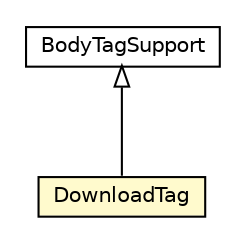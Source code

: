 #!/usr/local/bin/dot
#
# Class diagram 
# Generated by UMLGraph version R5_6-24-gf6e263 (http://www.umlgraph.org/)
#

digraph G {
	edge [fontname="Helvetica",fontsize=10,labelfontname="Helvetica",labelfontsize=10];
	node [fontname="Helvetica",fontsize=10,shape=plaintext];
	nodesep=0.25;
	ranksep=0.5;
	// nl.b3p.web.jsp.DownloadTag
	c20 [label=<<table title="nl.b3p.web.jsp.DownloadTag" border="0" cellborder="1" cellspacing="0" cellpadding="2" port="p" bgcolor="lemonChiffon" href="./DownloadTag.html">
		<tr><td><table border="0" cellspacing="0" cellpadding="1">
<tr><td align="center" balign="center"> DownloadTag </td></tr>
		</table></td></tr>
		</table>>, URL="./DownloadTag.html", fontname="Helvetica", fontcolor="black", fontsize=10.0];
	//nl.b3p.web.jsp.DownloadTag extends javax.servlet.jsp.tagext.BodyTagSupport
	c27:p -> c20:p [dir=back,arrowtail=empty];
	// javax.servlet.jsp.tagext.BodyTagSupport
	c27 [label=<<table title="javax.servlet.jsp.tagext.BodyTagSupport" border="0" cellborder="1" cellspacing="0" cellpadding="2" port="p" href="https://docs.oracle.com/javaee/7/api/javax/servlet/jsp/tagext/BodyTagSupport.html">
		<tr><td><table border="0" cellspacing="0" cellpadding="1">
<tr><td align="center" balign="center"> BodyTagSupport </td></tr>
		</table></td></tr>
		</table>>, URL="https://docs.oracle.com/javaee/7/api/javax/servlet/jsp/tagext/BodyTagSupport.html", fontname="Helvetica", fontcolor="black", fontsize=10.0];
}

